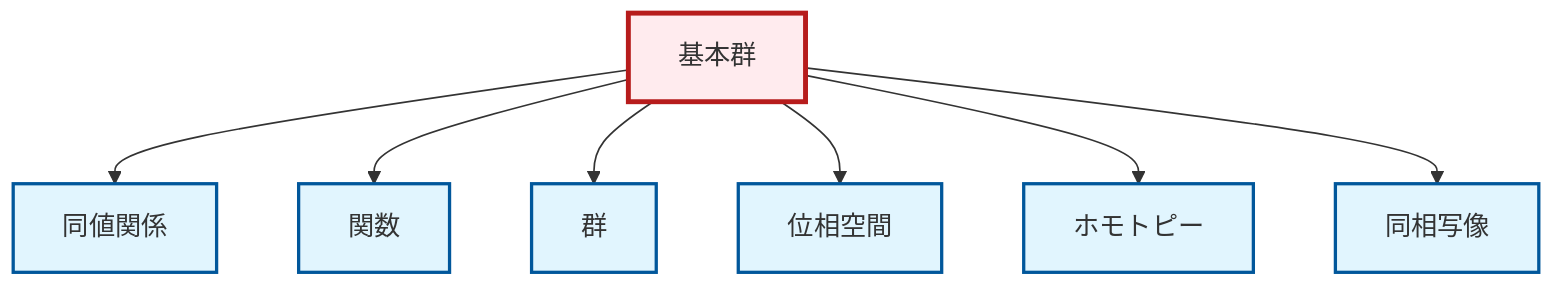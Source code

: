 graph TD
    classDef definition fill:#e1f5fe,stroke:#01579b,stroke-width:2px
    classDef theorem fill:#f3e5f5,stroke:#4a148c,stroke-width:2px
    classDef axiom fill:#fff3e0,stroke:#e65100,stroke-width:2px
    classDef example fill:#e8f5e9,stroke:#1b5e20,stroke-width:2px
    classDef current fill:#ffebee,stroke:#b71c1c,stroke-width:3px
    def-group["群"]:::definition
    def-homotopy["ホモトピー"]:::definition
    def-topological-space["位相空間"]:::definition
    def-homeomorphism["同相写像"]:::definition
    def-equivalence-relation["同値関係"]:::definition
    def-fundamental-group["基本群"]:::definition
    def-function["関数"]:::definition
    def-fundamental-group --> def-equivalence-relation
    def-fundamental-group --> def-function
    def-fundamental-group --> def-group
    def-fundamental-group --> def-topological-space
    def-fundamental-group --> def-homotopy
    def-fundamental-group --> def-homeomorphism
    class def-fundamental-group current
